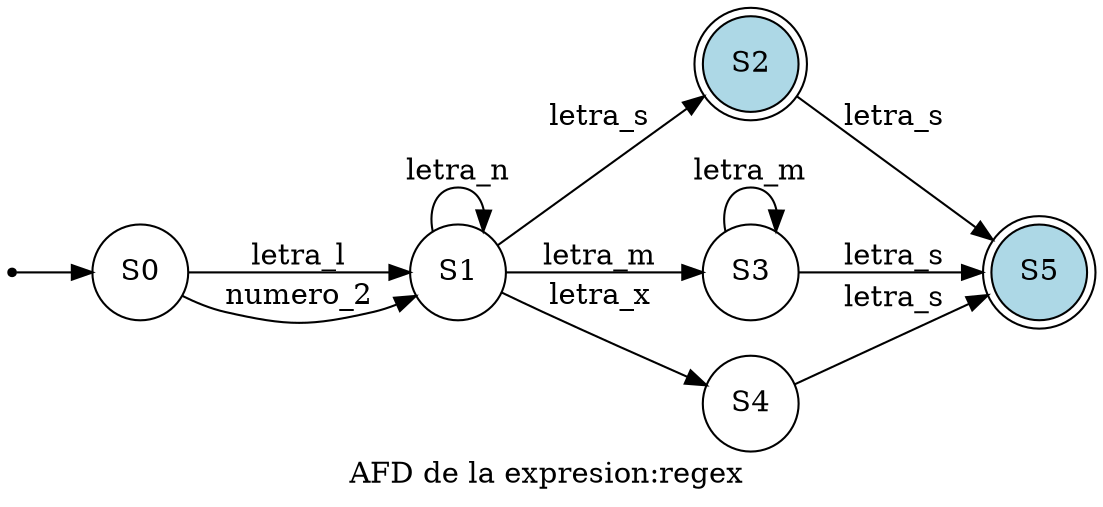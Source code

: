 digraph AFD {
    rankdir=LR;


    
    node [shape = point ]; qi

    node [shape = circle];qi ->S0;
S0 -> S1 [ label = "letra_l" ];S0 -> S1 [ label = "numero_2" ];S1 -> S1 [ label = "letra_n" ];S1 -> S2 [ label = "letra_s" ];S1 -> S3 [ label = "letra_m" ];S1 -> S4 [ label = "letra_x" ];S2 [shape = doublecircle style=filled, fillcolor=lightblue];
S2 -> S5 [ label = "letra_s" ];S3 -> S5 [ label = "letra_s" ];S3 -> S3 [ label = "letra_m" ];S4 -> S5 [ label = "letra_s" ];S5 [shape = doublecircle style=filled, fillcolor=lightblue];
label="AFD de la expresion:regex "}

